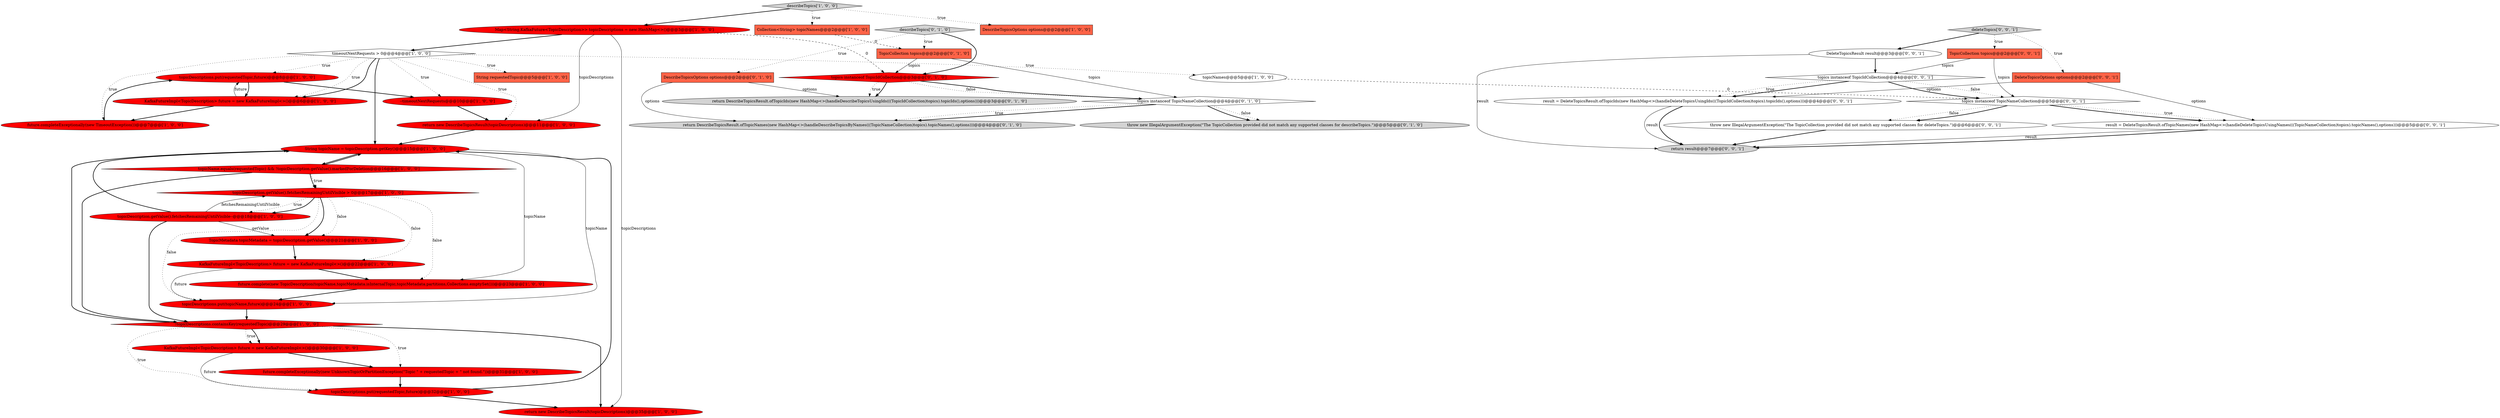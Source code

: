 digraph {
14 [style = filled, label = "topicDescriptions.put(requestedTopic,future)@@@8@@@['1', '0', '0']", fillcolor = red, shape = ellipse image = "AAA1AAABBB1BBB"];
27 [style = filled, label = "return DescribeTopicsResult.ofTopicNames(new HashMap<>(handleDescribeTopicsByNames(((TopicNameCollection)topics).topicNames(),options)))@@@4@@@['0', '1', '0']", fillcolor = lightgray, shape = ellipse image = "AAA0AAABBB2BBB"];
36 [style = filled, label = "deleteTopics['0', '0', '1']", fillcolor = lightgray, shape = diamond image = "AAA0AAABBB3BBB"];
33 [style = filled, label = "throw new IllegalArgumentException(\"The TopicCollection provided did not match any supported classes for deleteTopics.\")@@@6@@@['0', '0', '1']", fillcolor = white, shape = ellipse image = "AAA0AAABBB3BBB"];
35 [style = filled, label = "topics instanceof TopicNameCollection@@@5@@@['0', '0', '1']", fillcolor = white, shape = diamond image = "AAA0AAABBB3BBB"];
26 [style = filled, label = "return DescribeTopicsResult.ofTopicIds(new HashMap<>(handleDescribeTopicsUsingIds(((TopicIdCollection)topics).topicIds(),options)))@@@3@@@['0', '1', '0']", fillcolor = lightgray, shape = ellipse image = "AAA0AAABBB2BBB"];
31 [style = filled, label = "TopicCollection topics@@@2@@@['0', '1', '0']", fillcolor = tomato, shape = box image = "AAA1AAABBB2BBB"];
15 [style = filled, label = "!topicDescriptions.containsKey(requestedTopic)@@@29@@@['1', '0', '0']", fillcolor = red, shape = diamond image = "AAA1AAABBB1BBB"];
30 [style = filled, label = "DescribeTopicsOptions options@@@2@@@['0', '1', '0']", fillcolor = tomato, shape = box image = "AAA0AAABBB2BBB"];
42 [style = filled, label = "result = DeleteTopicsResult.ofTopicIds(new HashMap<>(handleDeleteTopicsUsingIds(((TopicIdCollection)topics).topicIds(),options)))@@@4@@@['0', '0', '1']", fillcolor = white, shape = ellipse image = "AAA0AAABBB3BBB"];
16 [style = filled, label = "topicDescription.getValue().fetchesRemainingUntilVisible--@@@18@@@['1', '0', '0']", fillcolor = red, shape = ellipse image = "AAA1AAABBB1BBB"];
5 [style = filled, label = "future.completeExceptionally(new UnknownTopicOrPartitionException(\"Topic \" + requestedTopic + \" not found.\"))@@@31@@@['1', '0', '0']", fillcolor = red, shape = ellipse image = "AAA1AAABBB1BBB"];
29 [style = filled, label = "topics instanceof TopicIdCollection@@@3@@@['0', '1', '0']", fillcolor = red, shape = diamond image = "AAA1AAABBB2BBB"];
21 [style = filled, label = "TopicMetadata topicMetadata = topicDescription.getValue()@@@21@@@['1', '0', '0']", fillcolor = red, shape = ellipse image = "AAA1AAABBB1BBB"];
0 [style = filled, label = "DescribeTopicsOptions options@@@2@@@['1', '0', '0']", fillcolor = tomato, shape = box image = "AAA0AAABBB1BBB"];
12 [style = filled, label = "Collection<String> topicNames@@@2@@@['1', '0', '0']", fillcolor = tomato, shape = box image = "AAA1AAABBB1BBB"];
32 [style = filled, label = "throw new IllegalArgumentException(\"The TopicCollection provided did not match any supported classes for describeTopics.\")@@@5@@@['0', '1', '0']", fillcolor = lightgray, shape = ellipse image = "AAA0AAABBB2BBB"];
38 [style = filled, label = "topics instanceof TopicIdCollection@@@4@@@['0', '0', '1']", fillcolor = white, shape = diamond image = "AAA0AAABBB3BBB"];
40 [style = filled, label = "return result@@@7@@@['0', '0', '1']", fillcolor = lightgray, shape = ellipse image = "AAA0AAABBB3BBB"];
8 [style = filled, label = "topicName.equals(requestedTopic) && !topicDescription.getValue().markedForDeletion@@@16@@@['1', '0', '0']", fillcolor = red, shape = diamond image = "AAA1AAABBB1BBB"];
4 [style = filled, label = "KafkaFutureImpl<TopicDescription> future = new KafkaFutureImpl<>()@@@22@@@['1', '0', '0']", fillcolor = red, shape = ellipse image = "AAA1AAABBB1BBB"];
18 [style = filled, label = "topicDescription.getValue().fetchesRemainingUntilVisible > 0@@@17@@@['1', '0', '0']", fillcolor = red, shape = diamond image = "AAA1AAABBB1BBB"];
28 [style = filled, label = "describeTopics['0', '1', '0']", fillcolor = lightgray, shape = diamond image = "AAA0AAABBB2BBB"];
22 [style = filled, label = "topicNames@@@5@@@['1', '0', '0']", fillcolor = white, shape = ellipse image = "AAA0AAABBB1BBB"];
11 [style = filled, label = "return new DescribeTopicsResult(topicDescriptions)@@@35@@@['1', '0', '0']", fillcolor = red, shape = ellipse image = "AAA1AAABBB1BBB"];
37 [style = filled, label = "DeleteTopicsResult result@@@3@@@['0', '0', '1']", fillcolor = white, shape = ellipse image = "AAA0AAABBB3BBB"];
23 [style = filled, label = "--timeoutNextRequests@@@10@@@['1', '0', '0']", fillcolor = red, shape = ellipse image = "AAA1AAABBB1BBB"];
2 [style = filled, label = "Map<String,KafkaFuture<TopicDescription>> topicDescriptions = new HashMap<>()@@@3@@@['1', '0', '0']", fillcolor = red, shape = ellipse image = "AAA1AAABBB1BBB"];
1 [style = filled, label = "return new DescribeTopicsResult(topicDescriptions)@@@11@@@['1', '0', '0']", fillcolor = red, shape = ellipse image = "AAA1AAABBB1BBB"];
17 [style = filled, label = "topicDescriptions.put(requestedTopic,future)@@@32@@@['1', '0', '0']", fillcolor = red, shape = ellipse image = "AAA1AAABBB1BBB"];
19 [style = filled, label = "topicDescriptions.put(topicName,future)@@@24@@@['1', '0', '0']", fillcolor = red, shape = ellipse image = "AAA1AAABBB1BBB"];
25 [style = filled, label = "topics instanceof TopicNameCollection@@@4@@@['0', '1', '0']", fillcolor = white, shape = diamond image = "AAA0AAABBB2BBB"];
20 [style = filled, label = "future.completeExceptionally(new TimeoutException())@@@7@@@['1', '0', '0']", fillcolor = red, shape = ellipse image = "AAA1AAABBB1BBB"];
41 [style = filled, label = "DeleteTopicsOptions options@@@2@@@['0', '0', '1']", fillcolor = tomato, shape = box image = "AAA0AAABBB3BBB"];
39 [style = filled, label = "TopicCollection topics@@@2@@@['0', '0', '1']", fillcolor = tomato, shape = box image = "AAA0AAABBB3BBB"];
34 [style = filled, label = "result = DeleteTopicsResult.ofTopicNames(new HashMap<>(handleDeleteTopicsUsingNames(((TopicNameCollection)topics).topicNames(),options)))@@@5@@@['0', '0', '1']", fillcolor = white, shape = ellipse image = "AAA0AAABBB3BBB"];
7 [style = filled, label = "describeTopics['1', '0', '0']", fillcolor = lightgray, shape = diamond image = "AAA0AAABBB1BBB"];
6 [style = filled, label = "String topicName = topicDescription.getKey()@@@15@@@['1', '0', '0']", fillcolor = red, shape = ellipse image = "AAA1AAABBB1BBB"];
10 [style = filled, label = "String requestedTopic@@@5@@@['1', '0', '0']", fillcolor = tomato, shape = box image = "AAA0AAABBB1BBB"];
9 [style = filled, label = "KafkaFutureImpl<TopicDescription> future = new KafkaFutureImpl<>()@@@6@@@['1', '0', '0']", fillcolor = red, shape = ellipse image = "AAA1AAABBB1BBB"];
13 [style = filled, label = "timeoutNextRequests > 0@@@4@@@['1', '0', '0']", fillcolor = white, shape = diamond image = "AAA0AAABBB1BBB"];
24 [style = filled, label = "future.complete(new TopicDescription(topicName,topicMetadata.isInternalTopic,topicMetadata.partitions,Collections.emptySet()))@@@23@@@['1', '0', '0']", fillcolor = red, shape = ellipse image = "AAA1AAABBB1BBB"];
3 [style = filled, label = "KafkaFutureImpl<TopicDescription> future = new KafkaFutureImpl<>()@@@30@@@['1', '0', '0']", fillcolor = red, shape = ellipse image = "AAA1AAABBB1BBB"];
2->11 [style = solid, label="topicDescriptions"];
16->18 [style = solid, label="fetchesRemainingUntilVisible"];
18->24 [style = dotted, label="false"];
13->20 [style = dotted, label="true"];
12->31 [style = dashed, label="0"];
8->6 [style = bold, label=""];
34->40 [style = solid, label="result"];
38->42 [style = bold, label=""];
13->10 [style = dotted, label="true"];
29->26 [style = dotted, label="true"];
18->21 [style = dotted, label="false"];
28->30 [style = dotted, label="true"];
3->5 [style = bold, label=""];
15->11 [style = bold, label=""];
36->39 [style = dotted, label="true"];
37->38 [style = bold, label=""];
14->9 [style = bold, label=""];
19->15 [style = bold, label=""];
13->9 [style = dotted, label="true"];
24->19 [style = bold, label=""];
41->34 [style = solid, label="options"];
31->29 [style = solid, label="topics"];
18->16 [style = dotted, label="true"];
8->18 [style = bold, label=""];
2->1 [style = solid, label="topicDescriptions"];
16->6 [style = bold, label=""];
20->14 [style = bold, label=""];
16->21 [style = solid, label="getValue"];
5->17 [style = bold, label=""];
42->40 [style = bold, label=""];
30->26 [style = solid, label="options"];
13->23 [style = dotted, label="true"];
7->12 [style = dotted, label="true"];
29->26 [style = bold, label=""];
15->17 [style = dotted, label="true"];
15->3 [style = dotted, label="true"];
25->27 [style = bold, label=""];
18->4 [style = dotted, label="false"];
42->40 [style = solid, label="result"];
13->22 [style = dotted, label="true"];
7->2 [style = bold, label=""];
18->19 [style = dotted, label="false"];
8->18 [style = dotted, label="true"];
36->37 [style = bold, label=""];
35->34 [style = bold, label=""];
38->35 [style = bold, label=""];
4->19 [style = solid, label="future"];
21->4 [style = bold, label=""];
29->25 [style = dotted, label="false"];
38->42 [style = dotted, label="true"];
38->35 [style = dotted, label="false"];
15->5 [style = dotted, label="true"];
28->29 [style = bold, label=""];
4->24 [style = bold, label=""];
8->15 [style = bold, label=""];
34->40 [style = bold, label=""];
17->6 [style = bold, label=""];
6->19 [style = solid, label="topicName"];
30->27 [style = solid, label="options"];
9->20 [style = bold, label=""];
7->0 [style = dotted, label="true"];
15->3 [style = bold, label=""];
9->14 [style = solid, label="future"];
1->6 [style = bold, label=""];
39->38 [style = solid, label="topics"];
37->40 [style = solid, label="result"];
14->23 [style = bold, label=""];
2->29 [style = dashed, label="0"];
13->9 [style = bold, label=""];
18->21 [style = bold, label=""];
13->6 [style = bold, label=""];
13->14 [style = dotted, label="true"];
25->32 [style = dotted, label="false"];
31->25 [style = solid, label="topics"];
22->35 [style = dashed, label="0"];
18->16 [style = bold, label=""];
36->41 [style = dotted, label="true"];
16->15 [style = bold, label=""];
28->31 [style = dotted, label="true"];
35->33 [style = dotted, label="false"];
6->24 [style = solid, label="topicName"];
35->33 [style = bold, label=""];
25->32 [style = bold, label=""];
29->25 [style = bold, label=""];
15->6 [style = bold, label=""];
39->35 [style = solid, label="topics"];
2->13 [style = bold, label=""];
3->17 [style = solid, label="future"];
13->1 [style = dotted, label="true"];
33->40 [style = bold, label=""];
6->8 [style = bold, label=""];
23->1 [style = bold, label=""];
35->34 [style = dotted, label="true"];
25->27 [style = dotted, label="true"];
41->42 [style = solid, label="options"];
17->11 [style = bold, label=""];
}
